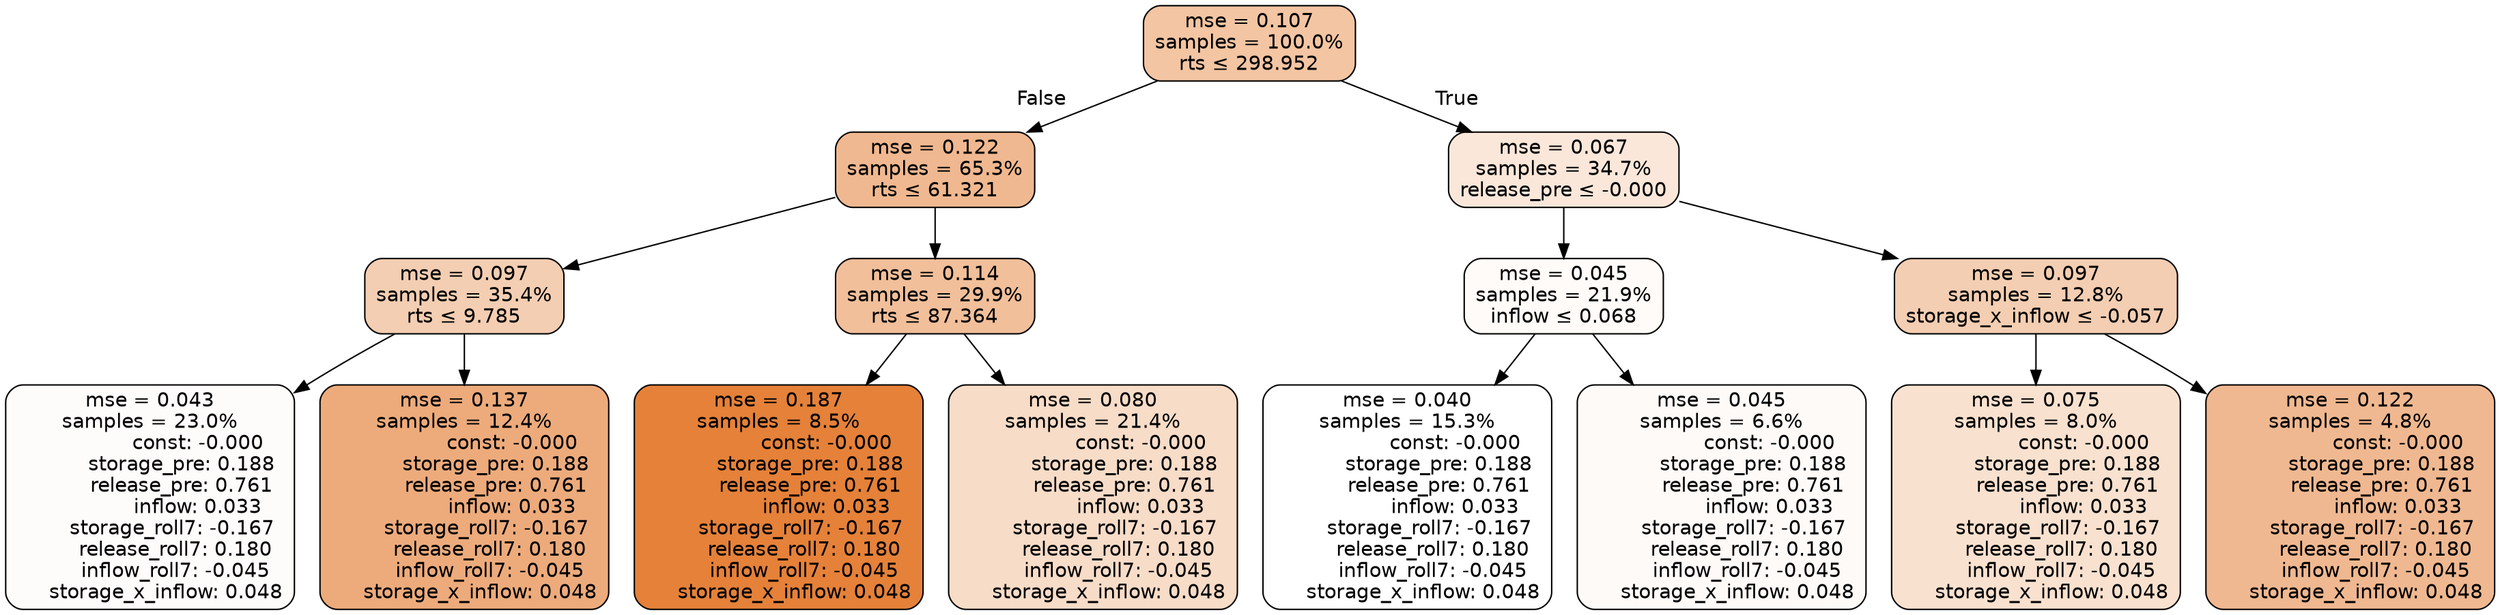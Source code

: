 digraph tree {
node [shape=rectangle, style="filled, rounded", color="black", fontname=helvetica] ;
edge [fontname=helvetica] ;
	"0" [label="mse = 0.107
samples = 100.0%
rts &le; 298.952", fillcolor="#f3c5a3"]
	"1" [label="mse = 0.122
samples = 65.3%
rts &le; 61.321", fillcolor="#f0b890"]
	"2" [label="mse = 0.097
samples = 35.4%
rts &le; 9.785", fillcolor="#f4ceb2"]
	"3" [label="mse = 0.043
samples = 23.0%
               const: -0.000
          storage_pre: 0.188
          release_pre: 0.761
               inflow: 0.033
       storage_roll7: -0.167
        release_roll7: 0.180
        inflow_roll7: -0.045
     storage_x_inflow: 0.048", fillcolor="#fefcfb"]
	"4" [label="mse = 0.137
samples = 12.4%
               const: -0.000
          storage_pre: 0.188
          release_pre: 0.761
               inflow: 0.033
       storage_roll7: -0.167
        release_roll7: 0.180
        inflow_roll7: -0.045
     storage_x_inflow: 0.048", fillcolor="#edab7c"]
	"5" [label="mse = 0.114
samples = 29.9%
rts &le; 87.364", fillcolor="#f1bf9a"]
	"6" [label="mse = 0.187
samples = 8.5%
               const: -0.000
          storage_pre: 0.188
          release_pre: 0.761
               inflow: 0.033
       storage_roll7: -0.167
        release_roll7: 0.180
        inflow_roll7: -0.045
     storage_x_inflow: 0.048", fillcolor="#e58139"]
	"7" [label="mse = 0.080
samples = 21.4%
               const: -0.000
          storage_pre: 0.188
          release_pre: 0.761
               inflow: 0.033
       storage_roll7: -0.167
        release_roll7: 0.180
        inflow_roll7: -0.045
     storage_x_inflow: 0.048", fillcolor="#f7dcc8"]
	"8" [label="mse = 0.067
samples = 34.7%
release_pre &le; -0.000", fillcolor="#fae7da"]
	"9" [label="mse = 0.045
samples = 21.9%
inflow &le; 0.068", fillcolor="#fefbf8"]
	"10" [label="mse = 0.040
samples = 15.3%
               const: -0.000
          storage_pre: 0.188
          release_pre: 0.761
               inflow: 0.033
       storage_roll7: -0.167
        release_roll7: 0.180
        inflow_roll7: -0.045
     storage_x_inflow: 0.048", fillcolor="#ffffff"]
	"11" [label="mse = 0.045
samples = 6.6%
               const: -0.000
          storage_pre: 0.188
          release_pre: 0.761
               inflow: 0.033
       storage_roll7: -0.167
        release_roll7: 0.180
        inflow_roll7: -0.045
     storage_x_inflow: 0.048", fillcolor="#fefaf8"]
	"12" [label="mse = 0.097
samples = 12.8%
storage_x_inflow &le; -0.057", fillcolor="#f4ceb2"]
	"13" [label="mse = 0.075
samples = 8.0%
               const: -0.000
          storage_pre: 0.188
          release_pre: 0.761
               inflow: 0.033
       storage_roll7: -0.167
        release_roll7: 0.180
        inflow_roll7: -0.045
     storage_x_inflow: 0.048", fillcolor="#f8e1cf"]
	"14" [label="mse = 0.122
samples = 4.8%
               const: -0.000
          storage_pre: 0.188
          release_pre: 0.761
               inflow: 0.033
       storage_roll7: -0.167
        release_roll7: 0.180
        inflow_roll7: -0.045
     storage_x_inflow: 0.048", fillcolor="#f0b890"]

	"0" -> "1" [labeldistance=2.5, labelangle=45, headlabel="False"]
	"1" -> "2"
	"2" -> "3"
	"2" -> "4"
	"1" -> "5"
	"5" -> "6"
	"5" -> "7"
	"0" -> "8" [labeldistance=2.5, labelangle=-45, headlabel="True"]
	"8" -> "9"
	"9" -> "10"
	"9" -> "11"
	"8" -> "12"
	"12" -> "13"
	"12" -> "14"
}